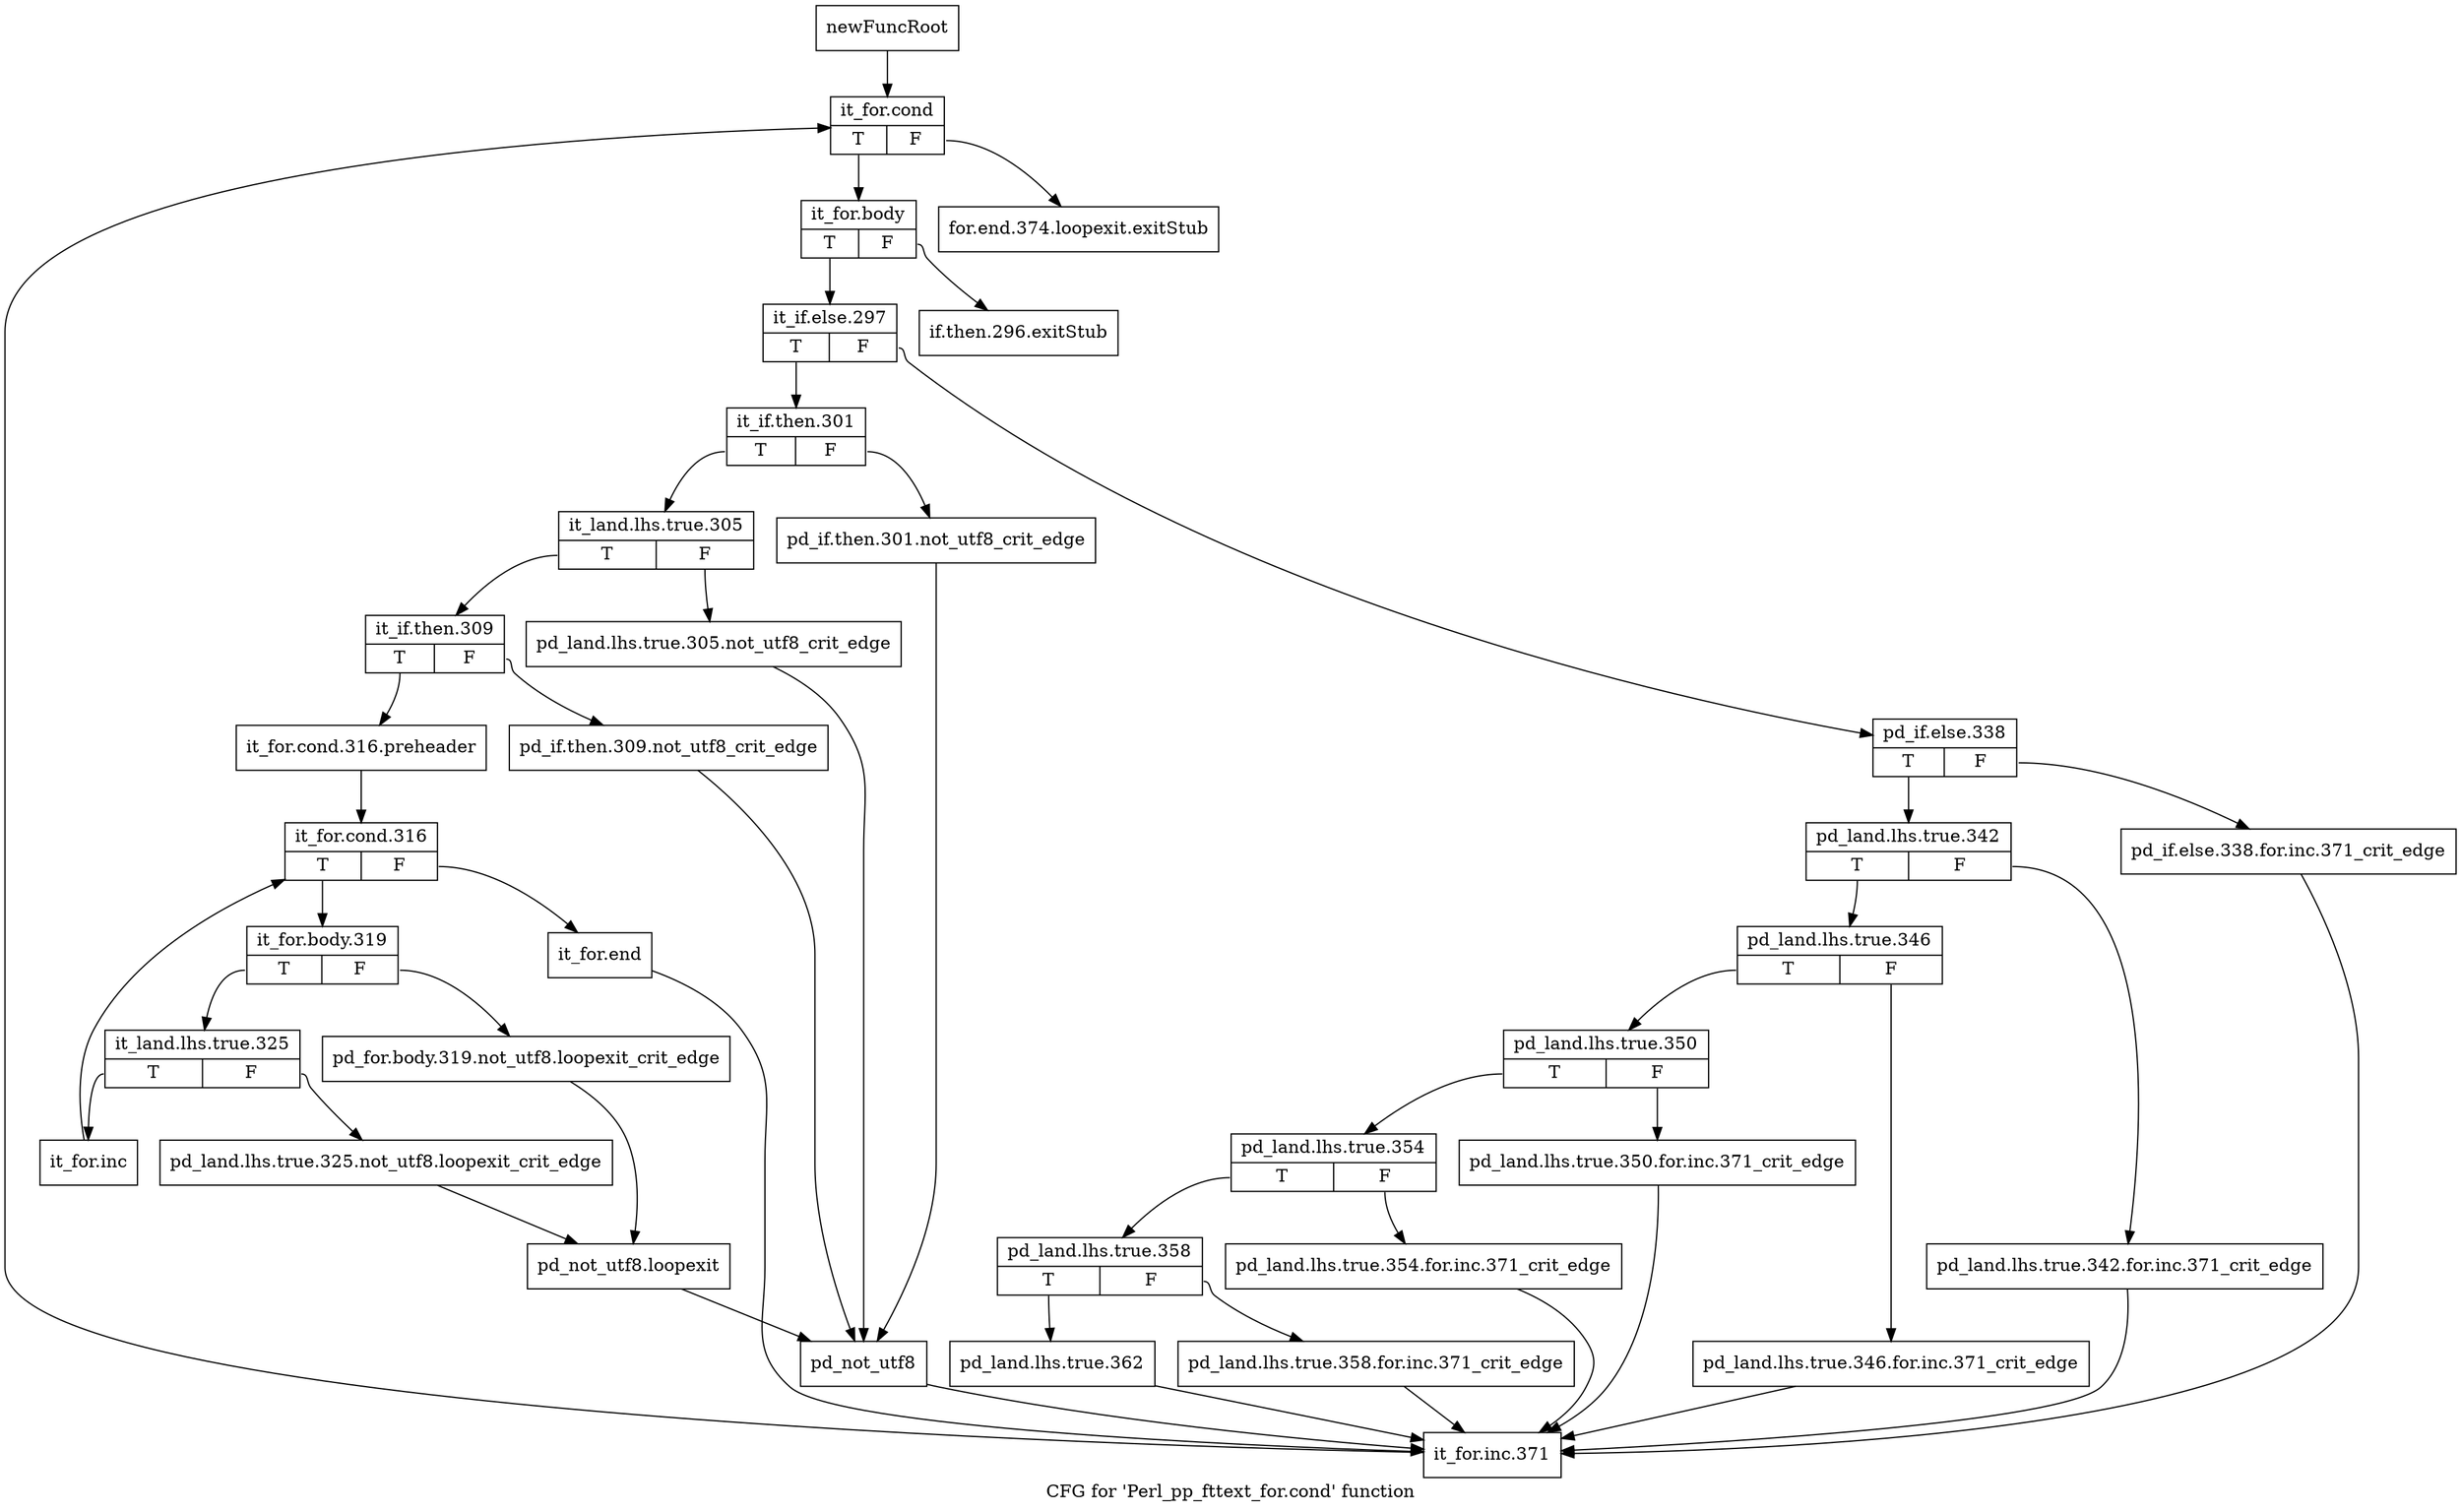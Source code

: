 digraph "CFG for 'Perl_pp_fttext_for.cond' function" {
	label="CFG for 'Perl_pp_fttext_for.cond' function";

	Node0x50f5f80 [shape=record,label="{newFuncRoot}"];
	Node0x50f5f80 -> Node0x50f6520;
	Node0x50f6480 [shape=record,label="{for.end.374.loopexit.exitStub}"];
	Node0x50f64d0 [shape=record,label="{if.then.296.exitStub}"];
	Node0x50f6520 [shape=record,label="{it_for.cond|{<s0>T|<s1>F}}"];
	Node0x50f6520:s0 -> Node0x50f6570;
	Node0x50f6520:s1 -> Node0x50f6480;
	Node0x50f6570 [shape=record,label="{it_for.body|{<s0>T|<s1>F}}"];
	Node0x50f6570:s0 -> Node0x50f65c0;
	Node0x50f6570:s1 -> Node0x50f64d0;
	Node0x50f65c0 [shape=record,label="{it_if.else.297|{<s0>T|<s1>F}}"];
	Node0x50f65c0:s0 -> Node0x50f6a20;
	Node0x50f65c0:s1 -> Node0x50f6610;
	Node0x50f6610 [shape=record,label="{pd_if.else.338|{<s0>T|<s1>F}}"];
	Node0x50f6610:s0 -> Node0x50f66b0;
	Node0x50f6610:s1 -> Node0x50f6660;
	Node0x50f6660 [shape=record,label="{pd_if.else.338.for.inc.371_crit_edge}"];
	Node0x50f6660 -> Node0x50f6ed0;
	Node0x50f66b0 [shape=record,label="{pd_land.lhs.true.342|{<s0>T|<s1>F}}"];
	Node0x50f66b0:s0 -> Node0x50f6750;
	Node0x50f66b0:s1 -> Node0x50f6700;
	Node0x50f6700 [shape=record,label="{pd_land.lhs.true.342.for.inc.371_crit_edge}"];
	Node0x50f6700 -> Node0x50f6ed0;
	Node0x50f6750 [shape=record,label="{pd_land.lhs.true.346|{<s0>T|<s1>F}}"];
	Node0x50f6750:s0 -> Node0x50f67f0;
	Node0x50f6750:s1 -> Node0x50f67a0;
	Node0x50f67a0 [shape=record,label="{pd_land.lhs.true.346.for.inc.371_crit_edge}"];
	Node0x50f67a0 -> Node0x50f6ed0;
	Node0x50f67f0 [shape=record,label="{pd_land.lhs.true.350|{<s0>T|<s1>F}}"];
	Node0x50f67f0:s0 -> Node0x50f6890;
	Node0x50f67f0:s1 -> Node0x50f6840;
	Node0x50f6840 [shape=record,label="{pd_land.lhs.true.350.for.inc.371_crit_edge}"];
	Node0x50f6840 -> Node0x50f6ed0;
	Node0x50f6890 [shape=record,label="{pd_land.lhs.true.354|{<s0>T|<s1>F}}"];
	Node0x50f6890:s0 -> Node0x50f6930;
	Node0x50f6890:s1 -> Node0x50f68e0;
	Node0x50f68e0 [shape=record,label="{pd_land.lhs.true.354.for.inc.371_crit_edge}"];
	Node0x50f68e0 -> Node0x50f6ed0;
	Node0x50f6930 [shape=record,label="{pd_land.lhs.true.358|{<s0>T|<s1>F}}"];
	Node0x50f6930:s0 -> Node0x50f69d0;
	Node0x50f6930:s1 -> Node0x50f6980;
	Node0x50f6980 [shape=record,label="{pd_land.lhs.true.358.for.inc.371_crit_edge}"];
	Node0x50f6980 -> Node0x50f6ed0;
	Node0x50f69d0 [shape=record,label="{pd_land.lhs.true.362}"];
	Node0x50f69d0 -> Node0x50f6ed0;
	Node0x50f6a20 [shape=record,label="{it_if.then.301|{<s0>T|<s1>F}}"];
	Node0x50f6a20:s0 -> Node0x50f6ac0;
	Node0x50f6a20:s1 -> Node0x50f6a70;
	Node0x50f6a70 [shape=record,label="{pd_if.then.301.not_utf8_crit_edge}"];
	Node0x50f6a70 -> Node0x50f6e80;
	Node0x50f6ac0 [shape=record,label="{it_land.lhs.true.305|{<s0>T|<s1>F}}"];
	Node0x50f6ac0:s0 -> Node0x50f6b60;
	Node0x50f6ac0:s1 -> Node0x50f6b10;
	Node0x50f6b10 [shape=record,label="{pd_land.lhs.true.305.not_utf8_crit_edge}"];
	Node0x50f6b10 -> Node0x50f6e80;
	Node0x50f6b60 [shape=record,label="{it_if.then.309|{<s0>T|<s1>F}}"];
	Node0x50f6b60:s0 -> Node0x50f6c00;
	Node0x50f6b60:s1 -> Node0x50f6bb0;
	Node0x50f6bb0 [shape=record,label="{pd_if.then.309.not_utf8_crit_edge}"];
	Node0x50f6bb0 -> Node0x50f6e80;
	Node0x50f6c00 [shape=record,label="{it_for.cond.316.preheader}"];
	Node0x50f6c00 -> Node0x50f6c50;
	Node0x50f6c50 [shape=record,label="{it_for.cond.316|{<s0>T|<s1>F}}"];
	Node0x50f6c50:s0 -> Node0x50f6cf0;
	Node0x50f6c50:s1 -> Node0x50f6ca0;
	Node0x50f6ca0 [shape=record,label="{it_for.end}"];
	Node0x50f6ca0 -> Node0x50f6ed0;
	Node0x50f6cf0 [shape=record,label="{it_for.body.319|{<s0>T|<s1>F}}"];
	Node0x50f6cf0:s0 -> Node0x50f6d90;
	Node0x50f6cf0:s1 -> Node0x50f6d40;
	Node0x50f6d40 [shape=record,label="{pd_for.body.319.not_utf8.loopexit_crit_edge}"];
	Node0x50f6d40 -> Node0x50f6e30;
	Node0x50f6d90 [shape=record,label="{it_land.lhs.true.325|{<s0>T|<s1>F}}"];
	Node0x50f6d90:s0 -> Node0x50f6f20;
	Node0x50f6d90:s1 -> Node0x50f6de0;
	Node0x50f6de0 [shape=record,label="{pd_land.lhs.true.325.not_utf8.loopexit_crit_edge}"];
	Node0x50f6de0 -> Node0x50f6e30;
	Node0x50f6e30 [shape=record,label="{pd_not_utf8.loopexit}"];
	Node0x50f6e30 -> Node0x50f6e80;
	Node0x50f6e80 [shape=record,label="{pd_not_utf8}"];
	Node0x50f6e80 -> Node0x50f6ed0;
	Node0x50f6ed0 [shape=record,label="{it_for.inc.371}"];
	Node0x50f6ed0 -> Node0x50f6520;
	Node0x50f6f20 [shape=record,label="{it_for.inc}"];
	Node0x50f6f20 -> Node0x50f6c50;
}
